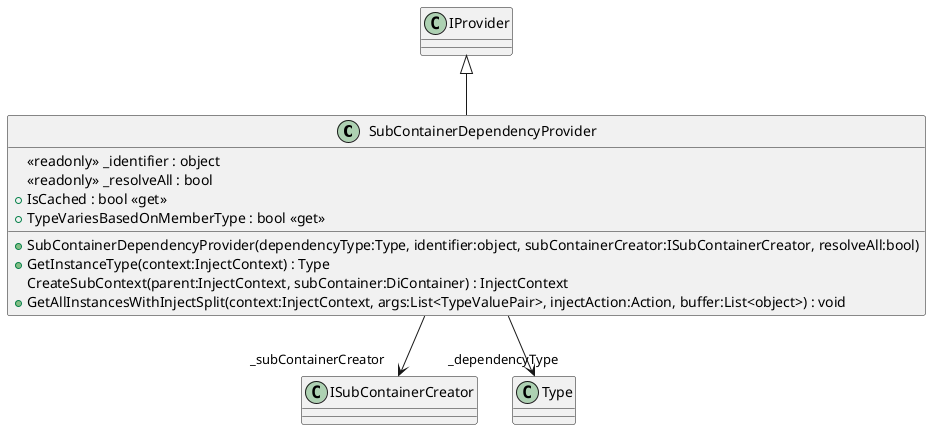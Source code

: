 @startuml
class SubContainerDependencyProvider {
    <<readonly>> _identifier : object
    <<readonly>> _resolveAll : bool
    + SubContainerDependencyProvider(dependencyType:Type, identifier:object, subContainerCreator:ISubContainerCreator, resolveAll:bool)
    + IsCached : bool <<get>>
    + TypeVariesBasedOnMemberType : bool <<get>>
    + GetInstanceType(context:InjectContext) : Type
    CreateSubContext(parent:InjectContext, subContainer:DiContainer) : InjectContext
    + GetAllInstancesWithInjectSplit(context:InjectContext, args:List<TypeValuePair>, injectAction:Action, buffer:List<object>) : void
}
IProvider <|-- SubContainerDependencyProvider
SubContainerDependencyProvider --> "_subContainerCreator" ISubContainerCreator
SubContainerDependencyProvider --> "_dependencyType" Type
@enduml
